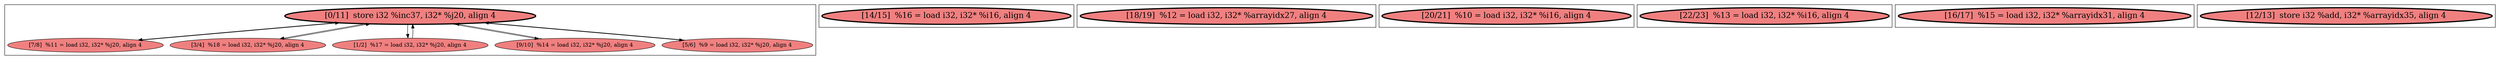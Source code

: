 
digraph G {



node570->node567 [ ]
node567->node570 [ ]
node569->node570 [ ]
node571->node570 [ ]
node566->node570 [ ]
node570->node566 [ ]
node568->node570 [ ]
node570->node568 [ ]
node570->node571 [ ]
node570->node569 [ ]


subgraph cluster6 {


node577 [penwidth=3.0,fontsize=20,fillcolor=lightcoral,label="[14/15]  %16 = load i32, i32* %i16, align 4",shape=ellipse,style=filled ]



}

subgraph cluster0 {


node571 [fillcolor=lightcoral,label="[1/2]  %17 = load i32, i32* %j20, align 4",shape=ellipse,style=filled ]
node570 [penwidth=3.0,fontsize=20,fillcolor=lightcoral,label="[0/11]  store i32 %inc37, i32* %j20, align 4",shape=ellipse,style=filled ]
node569 [fillcolor=lightcoral,label="[3/4]  %18 = load i32, i32* %j20, align 4",shape=ellipse,style=filled ]
node568 [fillcolor=lightcoral,label="[5/6]  %9 = load i32, i32* %j20, align 4",shape=ellipse,style=filled ]
node566 [fillcolor=lightcoral,label="[9/10]  %14 = load i32, i32* %j20, align 4",shape=ellipse,style=filled ]
node567 [fillcolor=lightcoral,label="[7/8]  %11 = load i32, i32* %j20, align 4",shape=ellipse,style=filled ]



}

subgraph cluster5 {


node576 [penwidth=3.0,fontsize=20,fillcolor=lightcoral,label="[18/19]  %12 = load i32, i32* %arrayidx27, align 4",shape=ellipse,style=filled ]



}

subgraph cluster1 {


node572 [penwidth=3.0,fontsize=20,fillcolor=lightcoral,label="[20/21]  %10 = load i32, i32* %i16, align 4",shape=ellipse,style=filled ]



}

subgraph cluster2 {


node573 [penwidth=3.0,fontsize=20,fillcolor=lightcoral,label="[22/23]  %13 = load i32, i32* %i16, align 4",shape=ellipse,style=filled ]



}

subgraph cluster3 {


node574 [penwidth=3.0,fontsize=20,fillcolor=lightcoral,label="[16/17]  %15 = load i32, i32* %arrayidx31, align 4",shape=ellipse,style=filled ]



}

subgraph cluster4 {


node575 [penwidth=3.0,fontsize=20,fillcolor=lightcoral,label="[12/13]  store i32 %add, i32* %arrayidx35, align 4",shape=ellipse,style=filled ]



}

}
